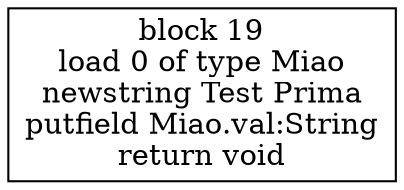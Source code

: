 digraph "Miao.fixture2" {
size = "11,7.5";
codeblock_19 [ shape = box, label = "block 19\nload 0 of type Miao\nnewstring Test Prima\nputfield Miao.val:String\nreturn void"];
}